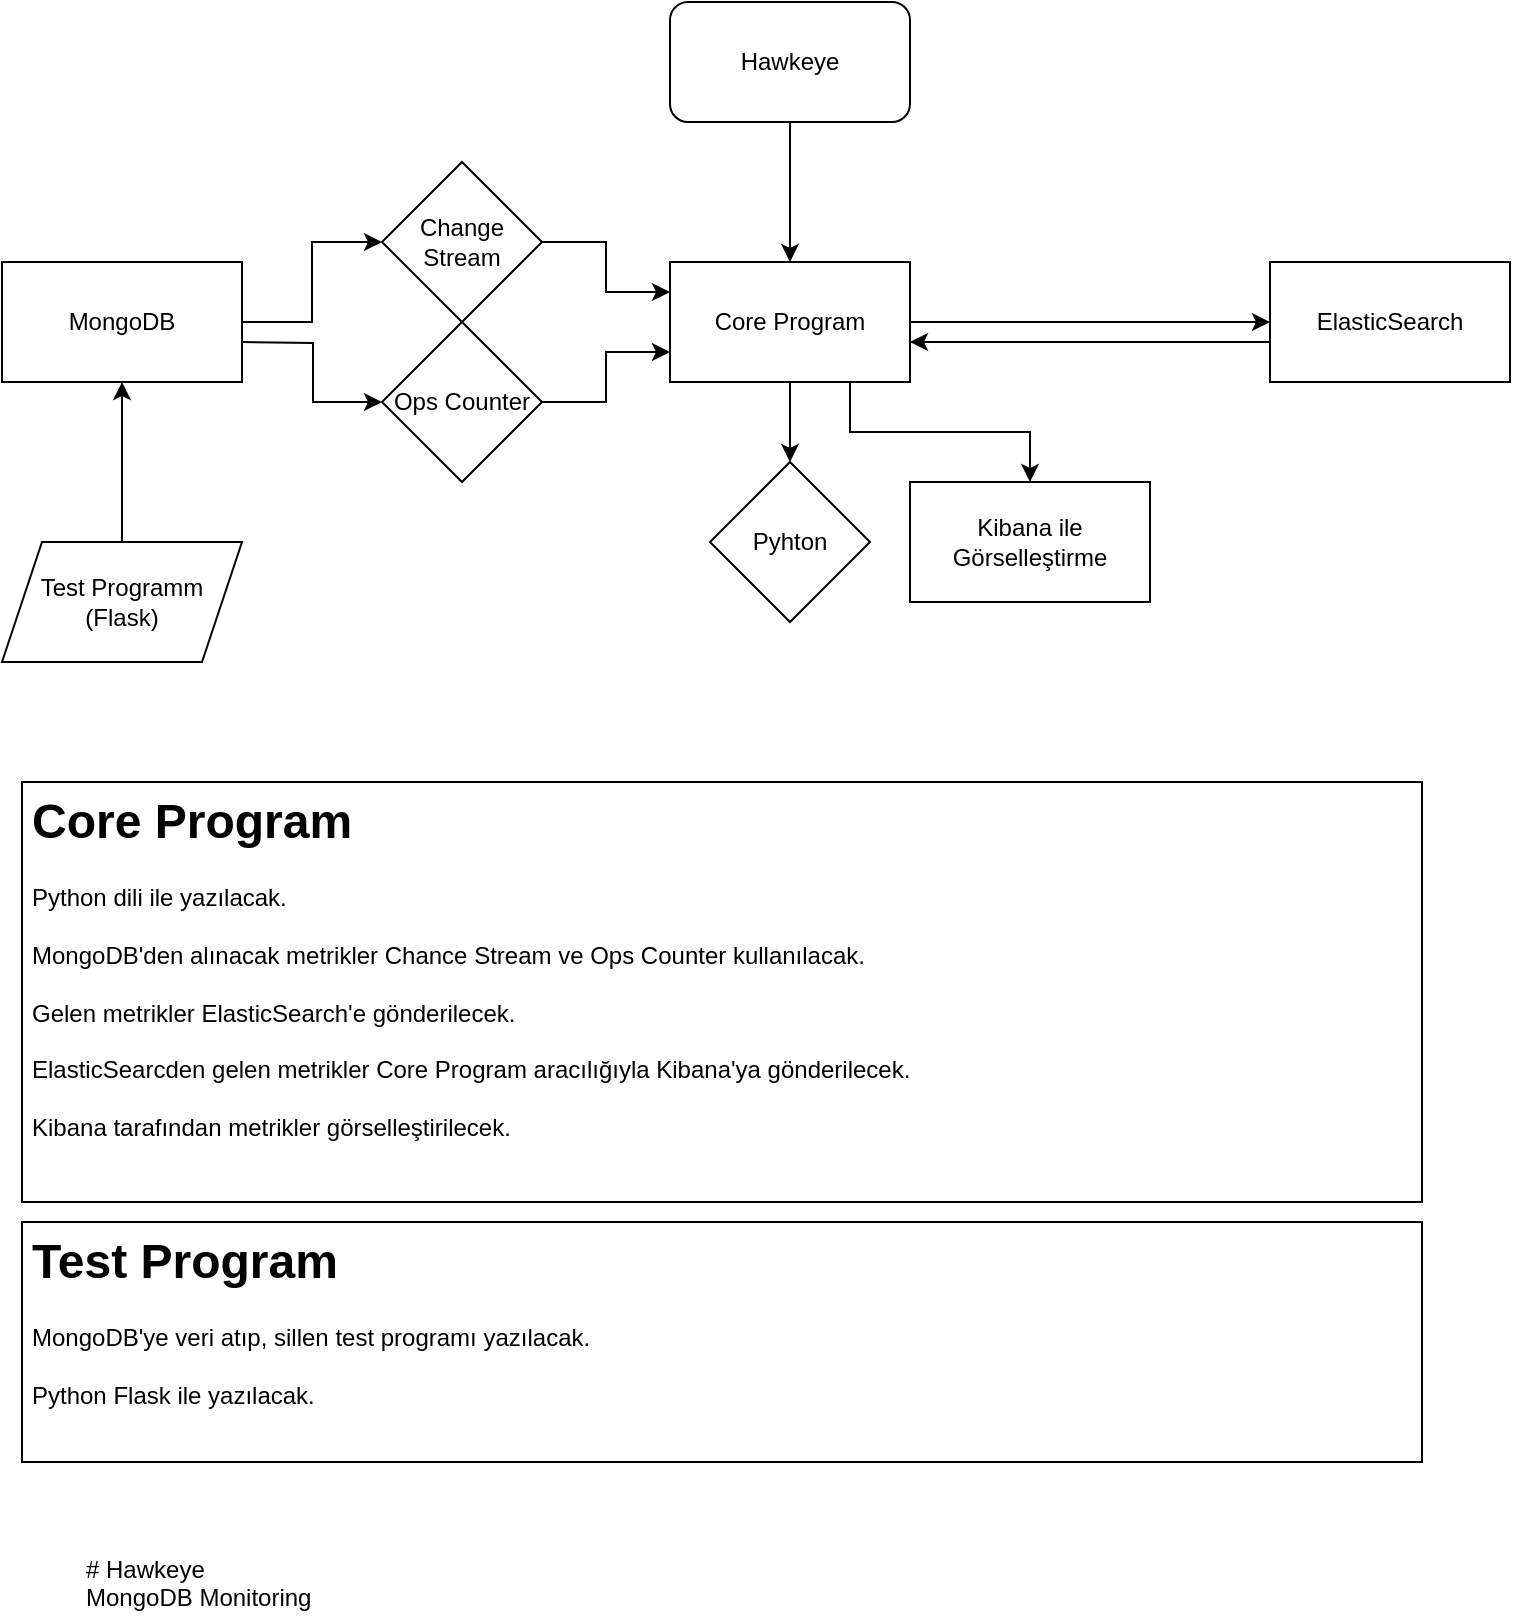 <mxfile version="18.1.2" type="device"><diagram id="WPp6Zl5OiyjYQPXfiGl6" name="Page-1"><mxGraphModel dx="1393" dy="772" grid="1" gridSize="10" guides="1" tooltips="1" connect="1" arrows="1" fold="1" page="1" pageScale="1" pageWidth="827" pageHeight="1169" math="0" shadow="0"><root><mxCell id="0"/><mxCell id="1" parent="0"/><mxCell id="NgCdnfeDsnDDYvrHqkAa-50" style="edgeStyle=orthogonalEdgeStyle;rounded=0;orthogonalLoop=1;jettySize=auto;html=1;entryX=0.5;entryY=0;entryDx=0;entryDy=0;" edge="1" parent="1" source="NgCdnfeDsnDDYvrHqkAa-45" target="NgCdnfeDsnDDYvrHqkAa-49"><mxGeometry relative="1" as="geometry"/></mxCell><mxCell id="NgCdnfeDsnDDYvrHqkAa-45" value="Hawkeye" style="rounded=1;whiteSpace=wrap;html=1;" vertex="1" parent="1"><mxGeometry x="364" y="50" width="120" height="60" as="geometry"/></mxCell><mxCell id="NgCdnfeDsnDDYvrHqkAa-94" style="edgeStyle=orthogonalEdgeStyle;rounded=0;orthogonalLoop=1;jettySize=auto;html=1;entryX=0;entryY=0.5;entryDx=0;entryDy=0;" edge="1" parent="1" source="NgCdnfeDsnDDYvrHqkAa-48" target="NgCdnfeDsnDDYvrHqkAa-64"><mxGeometry relative="1" as="geometry"/></mxCell><mxCell id="NgCdnfeDsnDDYvrHqkAa-97" style="edgeStyle=orthogonalEdgeStyle;rounded=0;orthogonalLoop=1;jettySize=auto;html=1;entryX=0;entryY=0.5;entryDx=0;entryDy=0;" edge="1" parent="1" target="NgCdnfeDsnDDYvrHqkAa-74"><mxGeometry relative="1" as="geometry"><mxPoint x="150" y="220" as="sourcePoint"/></mxGeometry></mxCell><mxCell id="NgCdnfeDsnDDYvrHqkAa-48" value="MongoDB" style="rounded=0;whiteSpace=wrap;html=1;" vertex="1" parent="1"><mxGeometry x="30" y="180" width="120" height="60" as="geometry"/></mxCell><mxCell id="NgCdnfeDsnDDYvrHqkAa-54" style="edgeStyle=orthogonalEdgeStyle;rounded=0;orthogonalLoop=1;jettySize=auto;html=1;entryX=0;entryY=0.5;entryDx=0;entryDy=0;" edge="1" parent="1" source="NgCdnfeDsnDDYvrHqkAa-49" target="NgCdnfeDsnDDYvrHqkAa-51"><mxGeometry relative="1" as="geometry"/></mxCell><mxCell id="NgCdnfeDsnDDYvrHqkAa-63" value="" style="edgeStyle=orthogonalEdgeStyle;rounded=0;orthogonalLoop=1;jettySize=auto;html=1;exitX=0.5;exitY=1;exitDx=0;exitDy=0;" edge="1" parent="1" source="NgCdnfeDsnDDYvrHqkAa-49" target="NgCdnfeDsnDDYvrHqkAa-62"><mxGeometry relative="1" as="geometry"/></mxCell><mxCell id="NgCdnfeDsnDDYvrHqkAa-70" style="edgeStyle=orthogonalEdgeStyle;rounded=0;orthogonalLoop=1;jettySize=auto;html=1;entryX=0.5;entryY=0;entryDx=0;entryDy=0;exitX=0.75;exitY=1;exitDx=0;exitDy=0;" edge="1" parent="1" source="NgCdnfeDsnDDYvrHqkAa-49" target="NgCdnfeDsnDDYvrHqkAa-68"><mxGeometry relative="1" as="geometry"/></mxCell><mxCell id="NgCdnfeDsnDDYvrHqkAa-49" value="Core Program" style="rounded=0;whiteSpace=wrap;html=1;" vertex="1" parent="1"><mxGeometry x="364" y="180" width="120" height="60" as="geometry"/></mxCell><mxCell id="NgCdnfeDsnDDYvrHqkAa-57" style="edgeStyle=orthogonalEdgeStyle;rounded=0;orthogonalLoop=1;jettySize=auto;html=1;" edge="1" parent="1" source="NgCdnfeDsnDDYvrHqkAa-51"><mxGeometry relative="1" as="geometry"><mxPoint x="484" y="220" as="targetPoint"/><Array as="points"><mxPoint x="484" y="220"/></Array></mxGeometry></mxCell><mxCell id="NgCdnfeDsnDDYvrHqkAa-51" value="ElasticSearch" style="rounded=0;whiteSpace=wrap;html=1;" vertex="1" parent="1"><mxGeometry x="664" y="180" width="120" height="60" as="geometry"/></mxCell><mxCell id="NgCdnfeDsnDDYvrHqkAa-62" value="Pyhton" style="rhombus;whiteSpace=wrap;html=1;rounded=0;" vertex="1" parent="1"><mxGeometry x="384" y="280" width="80" height="80" as="geometry"/></mxCell><mxCell id="NgCdnfeDsnDDYvrHqkAa-93" style="edgeStyle=orthogonalEdgeStyle;rounded=0;orthogonalLoop=1;jettySize=auto;html=1;entryX=0;entryY=0.25;entryDx=0;entryDy=0;" edge="1" parent="1" source="NgCdnfeDsnDDYvrHqkAa-64" target="NgCdnfeDsnDDYvrHqkAa-49"><mxGeometry relative="1" as="geometry"><mxPoint x="360" y="200" as="targetPoint"/></mxGeometry></mxCell><mxCell id="NgCdnfeDsnDDYvrHqkAa-64" value="Change Stream" style="rhombus;whiteSpace=wrap;html=1;rounded=0;" vertex="1" parent="1"><mxGeometry x="220" y="130" width="80" height="80" as="geometry"/></mxCell><mxCell id="NgCdnfeDsnDDYvrHqkAa-68" value="Kibana ile Görselleştirme" style="rounded=0;whiteSpace=wrap;html=1;" vertex="1" parent="1"><mxGeometry x="484" y="290" width="120" height="60" as="geometry"/></mxCell><mxCell id="NgCdnfeDsnDDYvrHqkAa-73" style="edgeStyle=orthogonalEdgeStyle;rounded=0;orthogonalLoop=1;jettySize=auto;html=1;entryX=0.5;entryY=1;entryDx=0;entryDy=0;" edge="1" parent="1" source="NgCdnfeDsnDDYvrHqkAa-71" target="NgCdnfeDsnDDYvrHqkAa-48"><mxGeometry relative="1" as="geometry"><mxPoint x="90" y="250" as="targetPoint"/></mxGeometry></mxCell><mxCell id="NgCdnfeDsnDDYvrHqkAa-71" value="&lt;span style=&quot;&quot;&gt;Test Programm (Flask)&lt;/span&gt;" style="shape=parallelogram;perimeter=parallelogramPerimeter;whiteSpace=wrap;html=1;fixedSize=1;" vertex="1" parent="1"><mxGeometry x="30" y="320" width="120" height="60" as="geometry"/></mxCell><mxCell id="NgCdnfeDsnDDYvrHqkAa-96" style="edgeStyle=orthogonalEdgeStyle;rounded=0;orthogonalLoop=1;jettySize=auto;html=1;entryX=0;entryY=0.75;entryDx=0;entryDy=0;" edge="1" parent="1" source="NgCdnfeDsnDDYvrHqkAa-74" target="NgCdnfeDsnDDYvrHqkAa-49"><mxGeometry relative="1" as="geometry"/></mxCell><mxCell id="NgCdnfeDsnDDYvrHqkAa-74" value="Ops Counter" style="rhombus;whiteSpace=wrap;html=1;rounded=0;" vertex="1" parent="1"><mxGeometry x="220" y="210" width="80" height="80" as="geometry"/></mxCell><mxCell id="NgCdnfeDsnDDYvrHqkAa-89" value="" style="rounded=0;whiteSpace=wrap;html=1;" vertex="1" parent="1"><mxGeometry x="40" y="440" width="700" height="210" as="geometry"/></mxCell><mxCell id="NgCdnfeDsnDDYvrHqkAa-90" value="&lt;h1&gt;Core Program&lt;/h1&gt;&lt;div&gt;Python dili ile yazılacak.&lt;/div&gt;&lt;div&gt;&lt;br&gt;&lt;/div&gt;&lt;div&gt;MongoDB'den alınacak metrikler Chance Stream ve Ops Counter kullanılacak.&lt;/div&gt;&lt;div&gt;&lt;br&gt;&lt;/div&gt;&lt;div&gt;Gelen metrikler ElasticSearch'e gönderilecek.&lt;/div&gt;&lt;div&gt;&lt;br&gt;&lt;/div&gt;&lt;div&gt;ElasticSearcden gelen metrikler Core Program aracılığıyla Kibana'ya gönderilecek.&lt;/div&gt;&lt;div&gt;&lt;br&gt;&lt;/div&gt;&lt;div&gt;Kibana tarafından metrikler görselleştirilecek.&lt;/div&gt;&lt;div&gt;&lt;br&gt;&lt;/div&gt;" style="text;html=1;strokeColor=none;fillColor=none;spacing=5;spacingTop=-20;whiteSpace=wrap;overflow=hidden;rounded=0;" vertex="1" parent="1"><mxGeometry x="40" y="440" width="700" height="210" as="geometry"/></mxCell><mxCell id="NgCdnfeDsnDDYvrHqkAa-103" value="" style="rounded=0;whiteSpace=wrap;html=1;" vertex="1" parent="1"><mxGeometry x="40" y="660" width="700" height="120" as="geometry"/></mxCell><mxCell id="NgCdnfeDsnDDYvrHqkAa-104" value="&lt;h1&gt;Test Program&lt;/h1&gt;&lt;div&gt;MongoDB'ye veri atıp, sillen test programı yazılacak.&lt;/div&gt;&lt;div&gt;&lt;br&gt;&lt;/div&gt;&lt;div&gt;Python Flask ile yazılacak.&lt;/div&gt;" style="text;html=1;strokeColor=none;fillColor=none;spacing=5;spacingTop=-20;whiteSpace=wrap;overflow=hidden;rounded=0;shadow=0;" vertex="1" parent="1"><mxGeometry x="40" y="660" width="700" height="120" as="geometry"/></mxCell><mxCell id="NgCdnfeDsnDDYvrHqkAa-105" value="# Hawkeye&#10;MongoDB Monitoring" style="text;whiteSpace=wrap;html=1;" vertex="1" parent="1"><mxGeometry x="70" y="820" width="140" height="40" as="geometry"/></mxCell></root></mxGraphModel></diagram></mxfile>